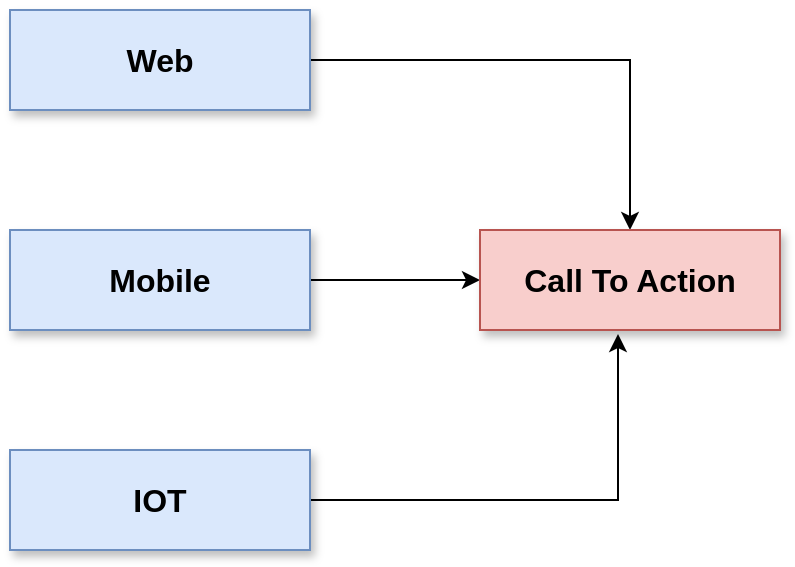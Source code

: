 <mxfile version="20.0.4" type="github">
  <diagram id="Nza7804tHX7ji9XkyWIl" name="Page-1">
    <mxGraphModel dx="1426" dy="801" grid="1" gridSize="10" guides="1" tooltips="1" connect="1" arrows="1" fold="1" page="1" pageScale="1" pageWidth="850" pageHeight="1100" math="0" shadow="0">
      <root>
        <mxCell id="0" />
        <mxCell id="1" parent="0" />
        <mxCell id="vBM85UzDwPkdi_ANJKE2-7" style="edgeStyle=orthogonalEdgeStyle;rounded=0;orthogonalLoop=1;jettySize=auto;html=1;exitX=1;exitY=0.5;exitDx=0;exitDy=0;fontSize=16;fontColor=#FFB570;" edge="1" parent="1" source="vBM85UzDwPkdi_ANJKE2-1" target="vBM85UzDwPkdi_ANJKE2-5">
          <mxGeometry relative="1" as="geometry" />
        </mxCell>
        <mxCell id="vBM85UzDwPkdi_ANJKE2-1" value="&lt;font style=&quot;font-size: 16px;&quot;&gt;&lt;b&gt;Web&lt;/b&gt;&lt;/font&gt;" style="rounded=0;whiteSpace=wrap;html=1;fillColor=#dae8fc;strokeColor=#6c8ebf;shadow=1;" vertex="1" parent="1">
          <mxGeometry x="40" y="130" width="150" height="50" as="geometry" />
        </mxCell>
        <mxCell id="vBM85UzDwPkdi_ANJKE2-6" style="edgeStyle=orthogonalEdgeStyle;rounded=0;orthogonalLoop=1;jettySize=auto;html=1;exitX=1;exitY=0.5;exitDx=0;exitDy=0;entryX=0;entryY=0.5;entryDx=0;entryDy=0;fontSize=16;fontColor=#FFB570;" edge="1" parent="1" source="vBM85UzDwPkdi_ANJKE2-2" target="vBM85UzDwPkdi_ANJKE2-5">
          <mxGeometry relative="1" as="geometry" />
        </mxCell>
        <mxCell id="vBM85UzDwPkdi_ANJKE2-2" value="&lt;font style=&quot;font-size: 16px;&quot;&gt;&lt;b&gt;Mobile&lt;/b&gt;&lt;/font&gt;" style="rounded=0;whiteSpace=wrap;html=1;fillColor=#dae8fc;strokeColor=#6c8ebf;shadow=1;" vertex="1" parent="1">
          <mxGeometry x="40" y="240" width="150" height="50" as="geometry" />
        </mxCell>
        <mxCell id="vBM85UzDwPkdi_ANJKE2-8" style="edgeStyle=orthogonalEdgeStyle;rounded=0;orthogonalLoop=1;jettySize=auto;html=1;exitX=1;exitY=0.5;exitDx=0;exitDy=0;entryX=0.46;entryY=1.04;entryDx=0;entryDy=0;entryPerimeter=0;fontSize=16;fontColor=#FFB570;" edge="1" parent="1" source="vBM85UzDwPkdi_ANJKE2-3" target="vBM85UzDwPkdi_ANJKE2-5">
          <mxGeometry relative="1" as="geometry" />
        </mxCell>
        <mxCell id="vBM85UzDwPkdi_ANJKE2-3" value="&lt;font style=&quot;font-size: 16px;&quot;&gt;&lt;b&gt;IOT&lt;/b&gt;&lt;/font&gt;" style="rounded=0;whiteSpace=wrap;html=1;fillColor=#dae8fc;strokeColor=#6c8ebf;shadow=1;" vertex="1" parent="1">
          <mxGeometry x="40" y="350" width="150" height="50" as="geometry" />
        </mxCell>
        <mxCell id="vBM85UzDwPkdi_ANJKE2-5" value="&lt;span style=&quot;font-size: 16px;&quot;&gt;&lt;b&gt;Call To Action&lt;/b&gt;&lt;/span&gt;" style="rounded=0;whiteSpace=wrap;html=1;fillColor=#f8cecc;strokeColor=#b85450;shadow=1;" vertex="1" parent="1">
          <mxGeometry x="275" y="240" width="150" height="50" as="geometry" />
        </mxCell>
      </root>
    </mxGraphModel>
  </diagram>
</mxfile>
